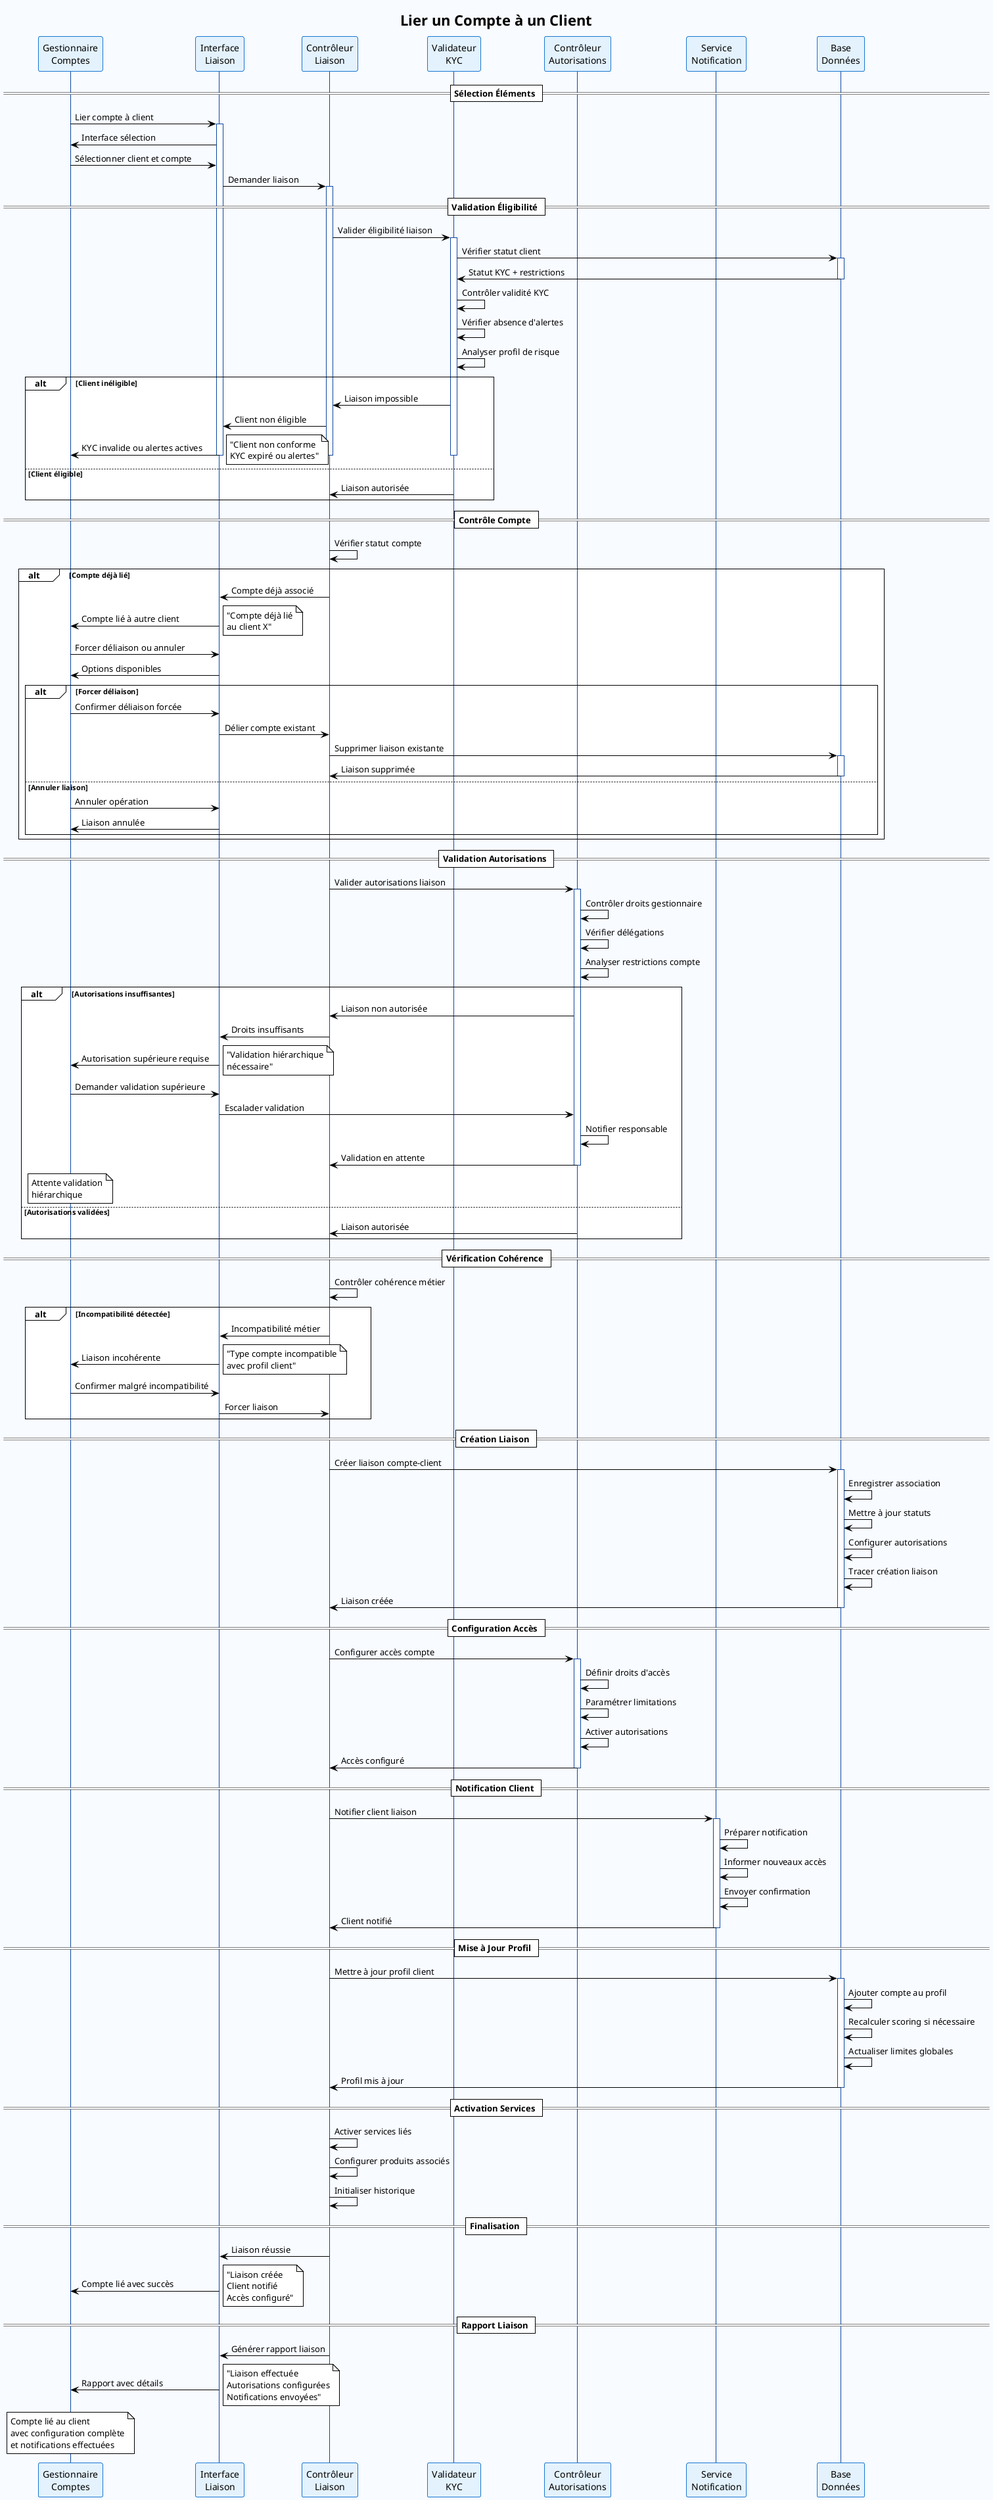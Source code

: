 @startuml Sequence_LierCompteClient
!theme plain
skinparam backgroundColor #F8FBFF
skinparam sequence {
    ActorBorderColor #1976D2
    LifeLineBorderColor #0D47A1
    ParticipantBorderColor #1976D2
    ParticipantBackgroundColor #E3F2FD
    MessageTextSize 8
    NoteTextSize 7
}

title Lier un Compte à un Client

participant "Gestionnaire\nComptes" as admin
participant "Interface\nLiaison" as ui
participant "Contrôleur\nLiaison" as ctrl
participant "Validateur\nKYC" as kyc
participant "Contrôleur\nAutorisations" as auth
participant "Service\nNotification" as notif
participant "Base\nDonnées" as bdd

== Sélection Éléments ==
admin -> ui : Lier compte à client
activate ui
ui -> admin : Interface sélection
admin -> ui : Sélectionner client et compte
ui -> ctrl : Demander liaison
activate ctrl

== Validation Éligibilité ==
ctrl -> kyc : Valider éligibilité liaison
activate kyc
kyc -> bdd : Vérifier statut client
activate bdd
bdd -> kyc : Statut KYC + restrictions
deactivate bdd

kyc -> kyc : Contrôler validité KYC
kyc -> kyc : Vérifier absence d'alertes
kyc -> kyc : Analyser profil de risque

alt Client inéligible
    kyc -> ctrl : Liaison impossible
    ctrl -> ui : Client non éligible
    ui -> admin : KYC invalide ou alertes actives
    note right : "Client non conforme\nKYC expiré ou alertes"
    deactivate kyc
    deactivate ctrl
    deactivate ui
else Client éligible
    kyc -> ctrl : Liaison autorisée
    deactivate kyc
end

== Contrôle Compte ==
ctrl -> ctrl : Vérifier statut compte
alt Compte déjà lié
    ctrl -> ui : Compte déjà associé
    ui -> admin : Compte lié à autre client
    note right : "Compte déjà lié\nau client X"
    
    admin -> ui : Forcer déliaison ou annuler
    ui -> admin : Options disponibles
    
    alt Forcer déliaison
        admin -> ui : Confirmer déliaison forcée
        ui -> ctrl : Délier compte existant
        ctrl -> bdd : Supprimer liaison existante
        activate bdd
        bdd -> ctrl : Liaison supprimée
        deactivate bdd
    else Annuler liaison
        admin -> ui : Annuler opération
        ui -> admin : Liaison annulée
        deactivate ctrl
        deactivate ui
    end
end

== Validation Autorisations ==
ctrl -> auth : Valider autorisations liaison
activate auth
auth -> auth : Contrôler droits gestionnaire
auth -> auth : Vérifier délégations
auth -> auth : Analyser restrictions compte

alt Autorisations insuffisantes
    auth -> ctrl : Liaison non autorisée
    ctrl -> ui : Droits insuffisants
    ui -> admin : Autorisation supérieure requise
    note right : "Validation hiérarchique\nnécessaire"
    
    admin -> ui : Demander validation supérieure
    ui -> auth : Escalader validation
    auth -> auth : Notifier responsable
    auth -> ctrl : Validation en attente
    deactivate auth
    
    note over admin : Attente validation\nhiérarchique
    
else Autorisations validées
    auth -> ctrl : Liaison autorisée
    deactivate auth
end

== Vérification Cohérence ==
ctrl -> ctrl : Contrôler cohérence métier
alt Incompatibilité détectée
    ctrl -> ui : Incompatibilité métier
    ui -> admin : Liaison incohérente
    note right : "Type compte incompatible\navec profil client"
    
    admin -> ui : Confirmer malgré incompatibilité
    ui -> ctrl : Forcer liaison
end

== Création Liaison ==
ctrl -> bdd : Créer liaison compte-client
activate bdd
bdd -> bdd : Enregistrer association
bdd -> bdd : Mettre à jour statuts
bdd -> bdd : Configurer autorisations
bdd -> bdd : Tracer création liaison
bdd -> ctrl : Liaison créée
deactivate bdd

== Configuration Accès ==
ctrl -> auth : Configurer accès compte
activate auth
auth -> auth : Définir droits d'accès
auth -> auth : Paramétrer limitations
auth -> auth : Activer autorisations
auth -> ctrl : Accès configuré
deactivate auth

== Notification Client ==
ctrl -> notif : Notifier client liaison
activate notif
notif -> notif : Préparer notification
notif -> notif : Informer nouveaux accès
notif -> notif : Envoyer confirmation
notif -> ctrl : Client notifié
deactivate notif

== Mise à Jour Profil ==
ctrl -> bdd : Mettre à jour profil client
activate bdd
bdd -> bdd : Ajouter compte au profil
bdd -> bdd : Recalculer scoring si nécessaire
bdd -> bdd : Actualiser limites globales
bdd -> ctrl : Profil mis à jour
deactivate bdd

== Activation Services ==
ctrl -> ctrl : Activer services liés
ctrl -> ctrl : Configurer produits associés
ctrl -> ctrl : Initialiser historique

== Finalisation ==
ctrl -> ui : Liaison réussie
ui -> admin : Compte lié avec succès
note right : "Liaison créée\nClient notifié\nAccès configuré"

== Rapport Liaison ==
ctrl -> ui : Générer rapport liaison
ui -> admin : Rapport avec détails
note right : "Liaison effectuée\nAutorisations configurées\nNotifications envoyées"

deactivate ctrl
deactivate ui

note over admin : Compte lié au client\navec configuration complète\net notifications effectuées

@enduml
